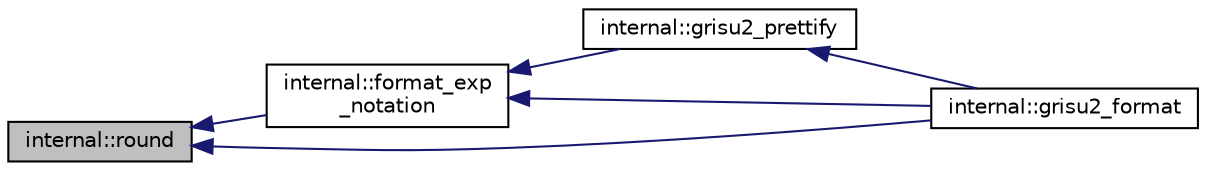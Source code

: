 digraph "internal::round"
{
  edge [fontname="Helvetica",fontsize="10",labelfontname="Helvetica",labelfontsize="10"];
  node [fontname="Helvetica",fontsize="10",shape=record];
  rankdir="LR";
  Node1 [label="internal::round",height=0.2,width=0.4,color="black", fillcolor="grey75", style="filled" fontcolor="black"];
  Node1 -> Node2 [dir="back",color="midnightblue",fontsize="10",style="solid",fontname="Helvetica"];
  Node2 [label="internal::format_exp\l_notation",height=0.2,width=0.4,color="black", fillcolor="white", style="filled",URL="$namespaceinternal.html#a5c1a31cc21b5c8c16050cc9a8216d482"];
  Node2 -> Node3 [dir="back",color="midnightblue",fontsize="10",style="solid",fontname="Helvetica"];
  Node3 [label="internal::grisu2_prettify",height=0.2,width=0.4,color="black", fillcolor="white", style="filled",URL="$namespaceinternal.html#ab446083d859a34288bfbfeef2629bc84"];
  Node3 -> Node4 [dir="back",color="midnightblue",fontsize="10",style="solid",fontname="Helvetica"];
  Node4 [label="internal::grisu2_format",height=0.2,width=0.4,color="black", fillcolor="white", style="filled",URL="$namespaceinternal.html#a4abf462ca51ab4e37683b0ae29806958"];
  Node2 -> Node4 [dir="back",color="midnightblue",fontsize="10",style="solid",fontname="Helvetica"];
  Node1 -> Node4 [dir="back",color="midnightblue",fontsize="10",style="solid",fontname="Helvetica"];
}
